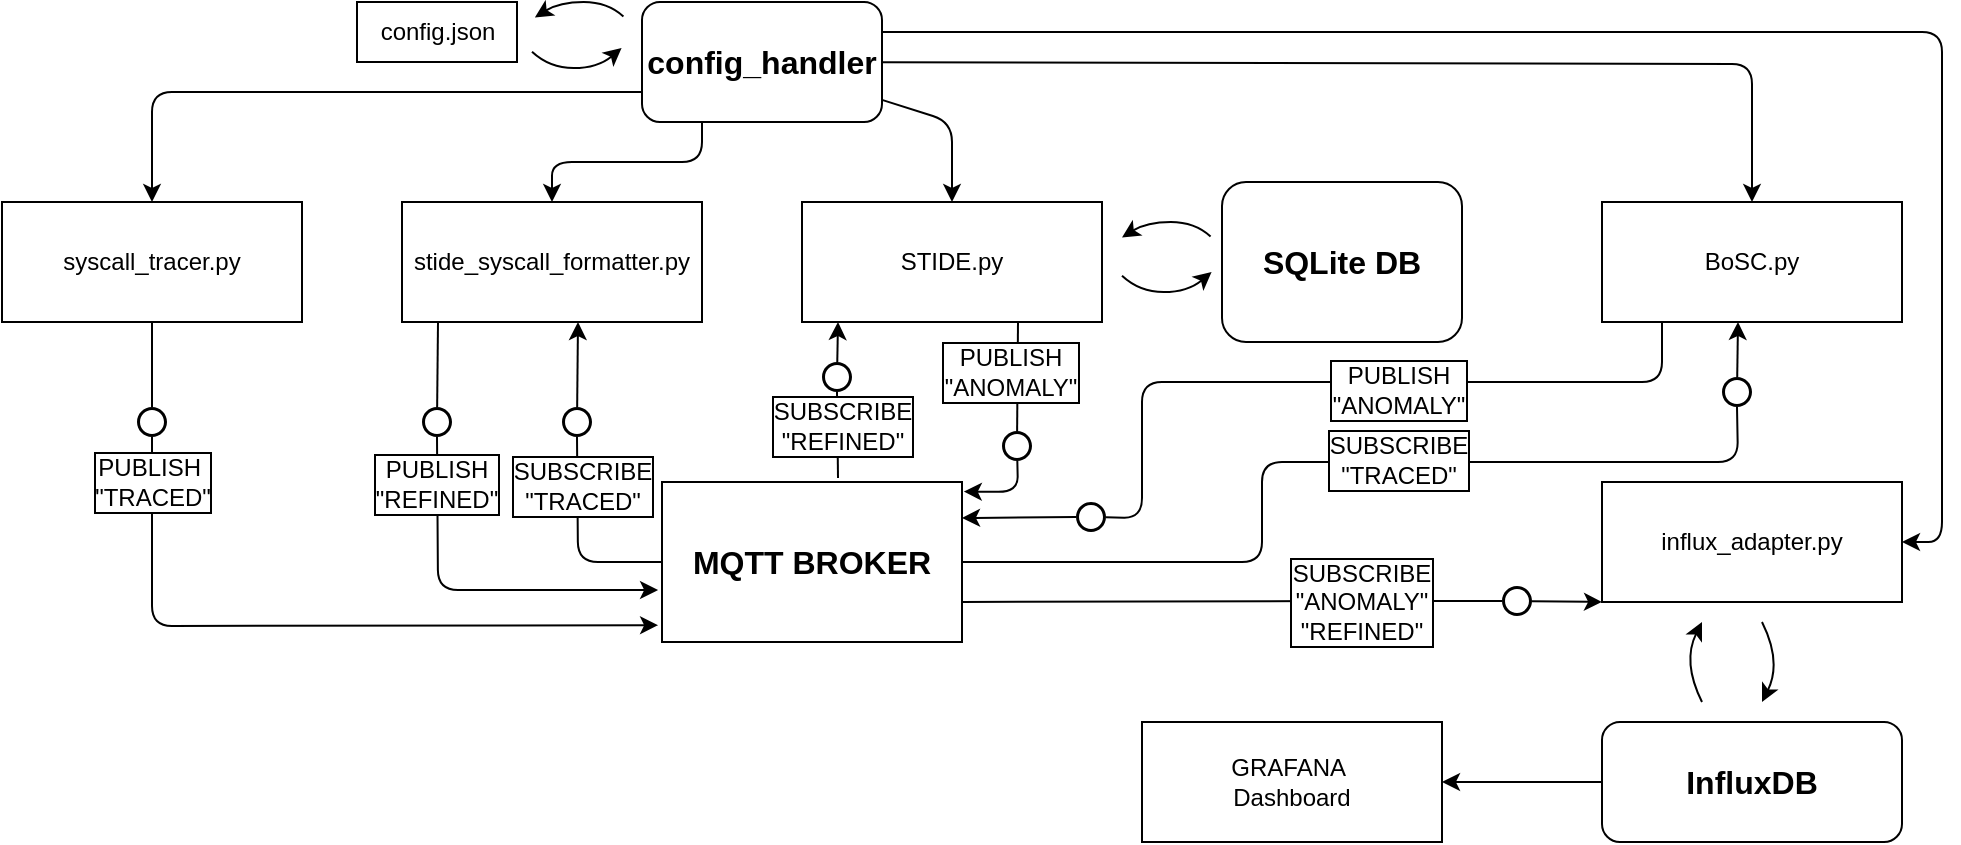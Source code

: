 <mxfile version="12.6.5" type="device"><diagram id="jZG_IrN7JdDA5PlBQMCf" name="Overview"><mxGraphModel dx="1050" dy="607" grid="1" gridSize="10" guides="1" tooltips="1" connect="1" arrows="1" fold="1" page="1" pageScale="1" pageWidth="1169" pageHeight="827" math="0" shadow="0"><root><mxCell id="0"/><mxCell id="1" parent="0"/><mxCell id="Vo_MRO3JNJy9zcmhillh-1" value="&lt;font style=&quot;font-size: 16px&quot;&gt;&lt;b&gt;config_handler&lt;/b&gt;&lt;/font&gt;" style="rounded=1;whiteSpace=wrap;html=1;" vertex="1" parent="1"><mxGeometry x="360" y="40" width="120" height="60" as="geometry"/></mxCell><mxCell id="Vo_MRO3JNJy9zcmhillh-2" value="syscall_tracer.py" style="rounded=0;whiteSpace=wrap;html=1;imageHeight=24;imageWidth=24;" vertex="1" parent="1"><mxGeometry x="40" y="140" width="150" height="60" as="geometry"/></mxCell><mxCell id="Vo_MRO3JNJy9zcmhillh-3" value="stide_syscall_formatter.py" style="rounded=0;whiteSpace=wrap;html=1;" vertex="1" parent="1"><mxGeometry x="240" y="140" width="150" height="60" as="geometry"/></mxCell><mxCell id="Vo_MRO3JNJy9zcmhillh-4" value="STIDE.py" style="rounded=0;whiteSpace=wrap;html=1;" vertex="1" parent="1"><mxGeometry x="440" y="140" width="150" height="60" as="geometry"/></mxCell><mxCell id="Vo_MRO3JNJy9zcmhillh-6" value="&lt;font style=&quot;font-size: 16px&quot;&gt;&lt;b&gt;SQLite DB&lt;/b&gt;&lt;/font&gt;" style="rounded=1;whiteSpace=wrap;html=1;" vertex="1" parent="1"><mxGeometry x="650" y="130" width="120" height="80" as="geometry"/></mxCell><mxCell id="Vo_MRO3JNJy9zcmhillh-7" value="&lt;font style=&quot;font-size: 12px&quot;&gt;BoSC.py&lt;/font&gt;" style="rounded=0;whiteSpace=wrap;html=1;" vertex="1" parent="1"><mxGeometry x="840" y="140" width="150" height="60" as="geometry"/></mxCell><mxCell id="Vo_MRO3JNJy9zcmhillh-8" value="influx_adapter.py" style="rounded=0;whiteSpace=wrap;html=1;" vertex="1" parent="1"><mxGeometry x="840" y="280" width="150" height="60" as="geometry"/></mxCell><mxCell id="Vo_MRO3JNJy9zcmhillh-9" value="&lt;font style=&quot;font-size: 16px&quot;&gt;&lt;b&gt;InfluxDB&lt;/b&gt;&lt;/font&gt;" style="rounded=1;whiteSpace=wrap;html=1;" vertex="1" parent="1"><mxGeometry x="840" y="400" width="150" height="60" as="geometry"/></mxCell><mxCell id="Vo_MRO3JNJy9zcmhillh-10" value="GRAFANA&amp;nbsp;&lt;br&gt;Dashboard" style="rounded=0;whiteSpace=wrap;html=1;" vertex="1" parent="1"><mxGeometry x="610" y="400" width="150" height="60" as="geometry"/></mxCell><mxCell id="Vo_MRO3JNJy9zcmhillh-11" value="" style="endArrow=classic;html=1;entryX=0.5;entryY=0;entryDx=0;entryDy=0;exitX=0;exitY=0.75;exitDx=0;exitDy=0;" edge="1" parent="1" source="Vo_MRO3JNJy9zcmhillh-1" target="Vo_MRO3JNJy9zcmhillh-2"><mxGeometry width="50" height="50" relative="1" as="geometry"><mxPoint x="289.289" y="120" as="sourcePoint"/><mxPoint x="289.289" y="70" as="targetPoint"/><Array as="points"><mxPoint x="115" y="85"/></Array></mxGeometry></mxCell><mxCell id="Vo_MRO3JNJy9zcmhillh-12" value="" style="endArrow=classic;html=1;entryX=0.5;entryY=0;entryDx=0;entryDy=0;exitX=0.25;exitY=1;exitDx=0;exitDy=0;" edge="1" parent="1" source="Vo_MRO3JNJy9zcmhillh-1" target="Vo_MRO3JNJy9zcmhillh-3"><mxGeometry width="50" height="50" relative="1" as="geometry"><mxPoint x="289.289" y="120" as="sourcePoint"/><mxPoint x="289.289" y="70" as="targetPoint"/><Array as="points"><mxPoint x="390" y="120"/><mxPoint x="315" y="120"/></Array></mxGeometry></mxCell><mxCell id="Vo_MRO3JNJy9zcmhillh-13" value="" style="endArrow=classic;html=1;entryX=0.5;entryY=0;entryDx=0;entryDy=0;" edge="1" parent="1" source="Vo_MRO3JNJy9zcmhillh-1" target="Vo_MRO3JNJy9zcmhillh-4"><mxGeometry width="50" height="50" relative="1" as="geometry"><mxPoint x="480" y="120" as="sourcePoint"/><mxPoint x="550.711" y="70" as="targetPoint"/><Array as="points"><mxPoint x="515" y="100"/></Array></mxGeometry></mxCell><mxCell id="Vo_MRO3JNJy9zcmhillh-14" value="" style="endArrow=classic;html=1;entryX=0.5;entryY=0;entryDx=0;entryDy=0;" edge="1" parent="1" source="Vo_MRO3JNJy9zcmhillh-1" target="Vo_MRO3JNJy9zcmhillh-7"><mxGeometry width="50" height="50" relative="1" as="geometry"><mxPoint x="480" y="120" as="sourcePoint"/><mxPoint x="550.711" y="70" as="targetPoint"/><Array as="points"><mxPoint x="915" y="71"/></Array></mxGeometry></mxCell><mxCell id="Vo_MRO3JNJy9zcmhillh-16" value="" style="endArrow=classic;html=1;entryX=1;entryY=0.5;entryDx=0;entryDy=0;exitX=1;exitY=0.25;exitDx=0;exitDy=0;" edge="1" parent="1" source="Vo_MRO3JNJy9zcmhillh-1" target="Vo_MRO3JNJy9zcmhillh-8"><mxGeometry width="50" height="50" relative="1" as="geometry"><mxPoint x="420" y="19.289" as="sourcePoint"/><mxPoint x="420" y="-30.711" as="targetPoint"/><Array as="points"><mxPoint x="1010" y="55"/><mxPoint x="1010" y="310"/></Array></mxGeometry></mxCell><mxCell id="Vo_MRO3JNJy9zcmhillh-21" style="edgeStyle=none;curved=1;html=1;exitX=0;exitY=0.372;startArrow=none;startFill=0;startSize=0;endArrow=classic;endFill=1;endSize=6;jettySize=auto;orthogonalLoop=1;strokeColor=#000000;fontFamily=Helvetica;fontSize=14;fontColor=#000000;exitPerimeter=0;entryX=0.991;entryY=0.382;entryPerimeter=0;" edge="1" parent="1"><mxGeometry x="599.999" y="150" as="geometry"><mxPoint x="644.284" y="157.238" as="sourcePoint"/><mxPoint x="599.999" y="157.714" as="targetPoint"/><Array as="points"><mxPoint x="636.38" y="150"/><mxPoint x="612.38" y="150"/></Array></mxGeometry></mxCell><mxCell id="Vo_MRO3JNJy9zcmhillh-22" style="edgeStyle=none;html=1;entryX=0.967;entryY=0.667;entryPerimeter=0;startArrow=classic;startFill=1;startSize=6;endArrow=none;endFill=0;endSize=6;jettySize=auto;orthogonalLoop=1;strokeColor=#000000;fontFamily=Helvetica;fontSize=14;fontColor=#000000;curved=1;" edge="1" parent="1"><mxGeometry x="600" y="175" as="geometry"><mxPoint x="644.81" y="175" as="sourcePoint"/><mxPoint x="600" y="176.857" as="targetPoint"/><Array as="points"><mxPoint x="632.81" y="185"/><mxPoint x="608.81" y="185"/></Array></mxGeometry></mxCell><mxCell id="Vo_MRO3JNJy9zcmhillh-31" value="" style="curved=1;endArrow=classic;html=1;" edge="1" parent="1"><mxGeometry width="50" height="50" relative="1" as="geometry"><mxPoint x="890" y="390" as="sourcePoint"/><mxPoint x="890" y="350" as="targetPoint"/><Array as="points"><mxPoint x="880" y="370"/></Array></mxGeometry></mxCell><mxCell id="Vo_MRO3JNJy9zcmhillh-32" value="" style="curved=1;endArrow=classic;html=1;" edge="1" parent="1"><mxGeometry width="50" height="50" relative="1" as="geometry"><mxPoint x="920" y="350" as="sourcePoint"/><mxPoint x="920" y="390" as="targetPoint"/><Array as="points"><mxPoint x="930" y="370"/></Array></mxGeometry></mxCell><mxCell id="Vo_MRO3JNJy9zcmhillh-33" value="" style="endArrow=classic;html=1;entryX=1;entryY=0.5;entryDx=0;entryDy=0;" edge="1" parent="1" source="Vo_MRO3JNJy9zcmhillh-9" target="Vo_MRO3JNJy9zcmhillh-10"><mxGeometry width="50" height="50" relative="1" as="geometry"><mxPoint x="769.289" y="480" as="sourcePoint"/><mxPoint x="769.289" y="430" as="targetPoint"/></mxGeometry></mxCell><mxCell id="Vo_MRO3JNJy9zcmhillh-34" value="" style="endArrow=classic;html=1;entryX=-0.013;entryY=0.895;entryDx=0;entryDy=0;entryPerimeter=0;" edge="1" parent="1" source="Vo_MRO3JNJy9zcmhillh-40" target="Vo_MRO3JNJy9zcmhillh-35"><mxGeometry width="50" height="50" relative="1" as="geometry"><mxPoint x="115" y="250" as="sourcePoint"/><mxPoint x="115" y="270.711" as="targetPoint"/><Array as="points"><mxPoint x="115" y="352"/></Array></mxGeometry></mxCell><mxCell id="Vo_MRO3JNJy9zcmhillh-35" value="&lt;font style=&quot;font-size: 16px&quot;&gt;&lt;b&gt;MQTT BROKER&lt;/b&gt;&lt;/font&gt;" style="rounded=0;whiteSpace=wrap;html=1;" vertex="1" parent="1"><mxGeometry x="370" y="280" width="150" height="80" as="geometry"/></mxCell><mxCell id="Vo_MRO3JNJy9zcmhillh-36" value="" style="endArrow=classic;html=1;entryX=-0.013;entryY=0.675;entryDx=0;entryDy=0;entryPerimeter=0;exitX=0.5;exitY=1;exitDx=0;exitDy=0;" edge="1" parent="1" source="Vo_MRO3JNJy9zcmhillh-45" target="Vo_MRO3JNJy9zcmhillh-35"><mxGeometry width="50" height="50" relative="1" as="geometry"><mxPoint x="266" y="250" as="sourcePoint"/><mxPoint x="315" y="270.711" as="targetPoint"/><Array as="points"><mxPoint x="258" y="334"/></Array></mxGeometry></mxCell><mxCell id="Vo_MRO3JNJy9zcmhillh-47" value="PUBLISH&lt;br&gt;&quot;REFINED&quot;" style="text;html=1;align=center;verticalAlign=middle;resizable=0;points=[];labelBackgroundColor=#ffffff;labelBorderColor=#000000;" vertex="1" connectable="0" parent="Vo_MRO3JNJy9zcmhillh-36"><mxGeometry x="-0.756" y="-1" relative="1" as="geometry"><mxPoint as="offset"/></mxGeometry></mxCell><mxCell id="Vo_MRO3JNJy9zcmhillh-40" value="" style="shape=stencil(tVXbboMwDP0aXqeUqA97nLLtP9I0G1FpgpysbH9f54I0qDOxsUoIsE98fGI70HDhOznopmVdw5+btt0xhne0x4Ut/aBVyM6LBCMPPYZFxAdwJz2aYygcxnYaTIgof2nYE66JFxfKWYskxlk/Q77hSCaNxVj2mcnYwz6n+Sp2tgbMcNZBQ5GZvK/rWeecU46NrHn9f7MuK1CyrGDlAj21onNxkOr0Du7DHkktEPtdqxg9JIshItRUcnLx5kD/IGaQcbpugAk+u0sc4qJ1T4mlCj6FS1D4AvM2wrzeNDe91V+IW0Pwd3l17tSNSlWxG6bva3Fexu3QWIxTrneAZn4mGWNnQv5a0GFburu7Z/0eN3Z3RfyW2btDd0H7gEeRPLw3ZzR58x8kOa4=);whiteSpace=wrap;html=1;fillColor=#000000;strokeColor=#CCCCFF;strokeWidth=1;verticalAlign=middle;align=center;fontStyle=0" vertex="1" parent="1"><mxGeometry x="107.5" y="242.5" width="15" height="15" as="geometry"/></mxCell><mxCell id="Vo_MRO3JNJy9zcmhillh-43" value="" style="endArrow=none;html=1;entryX=0.5;entryY=1;entryDx=0;entryDy=0;" edge="1" parent="1" source="Vo_MRO3JNJy9zcmhillh-40" target="Vo_MRO3JNJy9zcmhillh-2"><mxGeometry width="50" height="50" relative="1" as="geometry"><mxPoint x="115" y="221.789" as="sourcePoint"/><mxPoint x="115" y="171.789" as="targetPoint"/></mxGeometry></mxCell><mxCell id="Vo_MRO3JNJy9zcmhillh-44" value="PUBLISH&amp;nbsp;&lt;br&gt;&quot;TRACED&quot;" style="text;html=1;align=center;verticalAlign=middle;resizable=0;points=[];labelBackgroundColor=#ffffff;labelBorderColor=#000000;" vertex="1" connectable="0" parent="Vo_MRO3JNJy9zcmhillh-43"><mxGeometry x="-0.44" y="1" relative="1" as="geometry"><mxPoint x="1" y="49.5" as="offset"/></mxGeometry></mxCell><mxCell id="Vo_MRO3JNJy9zcmhillh-45" value="" style="shape=stencil(tVXbboMwDP0aXqeUqA97nLLtP9I0G1FpgpysbH9f54I0qDOxsUoIsE98fGI70HDhOznopmVdw5+btt0xhne0x4Ut/aBVyM6LBCMPPYZFxAdwJz2aYygcxnYaTIgof2nYE66JFxfKWYskxlk/Q77hSCaNxVj2mcnYwz6n+Sp2tgbMcNZBQ5GZvK/rWeecU46NrHn9f7MuK1CyrGDlAj21onNxkOr0Du7DHkktEPtdqxg9JIshItRUcnLx5kD/IGaQcbpugAk+u0sc4qJ1T4mlCj6FS1D4AvM2wrzeNDe91V+IW0Pwd3l17tSNSlWxG6bva3Fexu3QWIxTrneAZn4mGWNnQv5a0GFburu7Z/0eN3Z3RfyW2btDd0H7gEeRPLw3ZzR58x8kOa4=);whiteSpace=wrap;html=1;fillColor=#000000;strokeColor=#CCCCFF;strokeWidth=1;verticalAlign=middle;align=center;fontStyle=0" vertex="1" parent="1"><mxGeometry x="250" y="242.5" width="15" height="15" as="geometry"/></mxCell><mxCell id="Vo_MRO3JNJy9zcmhillh-46" value="" style="endArrow=none;html=1;" edge="1" parent="1" source="Vo_MRO3JNJy9zcmhillh-45"><mxGeometry width="50" height="50" relative="1" as="geometry"><mxPoint x="257.5" y="221.789" as="sourcePoint"/><mxPoint x="258" y="200" as="targetPoint"/></mxGeometry></mxCell><mxCell id="Vo_MRO3JNJy9zcmhillh-48" value="" style="shape=stencil(tVXbboMwDP0aXqeUqA97nLLtP9I0G1FpgpysbH9f54I0qDOxsUoIsE98fGI70HDhOznopmVdw5+btt0xhne0x4Ut/aBVyM6LBCMPPYZFxAdwJz2aYygcxnYaTIgof2nYE66JFxfKWYskxlk/Q77hSCaNxVj2mcnYwz6n+Sp2tgbMcNZBQ5GZvK/rWeecU46NrHn9f7MuK1CyrGDlAj21onNxkOr0Du7DHkktEPtdqxg9JIshItRUcnLx5kD/IGaQcbpugAk+u0sc4qJ1T4mlCj6FS1D4AvM2wrzeNDe91V+IW0Pwd3l17tSNSlWxG6bva3Fexu3QWIxTrneAZn4mGWNnQv5a0GFburu7Z/0eN3Z3RfyW2btDd0H7gEeRPLw3ZzR58x8kOa4=);whiteSpace=wrap;html=1;fillColor=#000000;strokeColor=#CCCCFF;strokeWidth=1;verticalAlign=middle;align=center;fontStyle=0" vertex="1" parent="1"><mxGeometry x="320" y="242.5" width="15" height="15" as="geometry"/></mxCell><mxCell id="Vo_MRO3JNJy9zcmhillh-50" value="" style="endArrow=classic;html=1;" edge="1" parent="1" source="Vo_MRO3JNJy9zcmhillh-48"><mxGeometry width="50" height="50" relative="1" as="geometry"><mxPoint x="327.5" y="221.789" as="sourcePoint"/><mxPoint x="328" y="200" as="targetPoint"/></mxGeometry></mxCell><mxCell id="Vo_MRO3JNJy9zcmhillh-53" value="" style="endArrow=none;html=1;entryX=0.5;entryY=1;entryDx=0;entryDy=0;" edge="1" parent="1" source="Vo_MRO3JNJy9zcmhillh-35" target="Vo_MRO3JNJy9zcmhillh-48"><mxGeometry width="50" height="50" relative="1" as="geometry"><mxPoint x="289.289" y="370" as="sourcePoint"/><mxPoint x="289.289" y="320" as="targetPoint"/><Array as="points"><mxPoint x="328" y="320"/></Array></mxGeometry></mxCell><mxCell id="Vo_MRO3JNJy9zcmhillh-54" value="SUBSCRIBE&lt;br&gt;&quot;TRACED&quot;" style="text;html=1;align=center;verticalAlign=middle;resizable=0;points=[];labelBackgroundColor=#ffffff;rotation=0;labelBorderColor=#000000;" vertex="1" connectable="0" parent="1"><mxGeometry x="327.501" y="279.996" as="geometry"><mxPoint x="2.0" y="2" as="offset"/></mxGeometry></mxCell><mxCell id="Vo_MRO3JNJy9zcmhillh-55" value="" style="shape=stencil(tVXbboMwDP0aXqeUqA97nLLtP9I0G1FpgpysbH9f54I0qDOxsUoIsE98fGI70HDhOznopmVdw5+btt0xhne0x4Ut/aBVyM6LBCMPPYZFxAdwJz2aYygcxnYaTIgof2nYE66JFxfKWYskxlk/Q77hSCaNxVj2mcnYwz6n+Sp2tgbMcNZBQ5GZvK/rWeecU46NrHn9f7MuK1CyrGDlAj21onNxkOr0Du7DHkktEPtdqxg9JIshItRUcnLx5kD/IGaQcbpugAk+u0sc4qJ1T4mlCj6FS1D4AvM2wrzeNDe91V+IW0Pwd3l17tSNSlWxG6bva3Fexu3QWIxTrneAZn4mGWNnQv5a0GFburu7Z/0eN3Z3RfyW2btDd0H7gEeRPLw3ZzR58x8kOa4=);whiteSpace=wrap;html=1;fillColor=#000000;strokeColor=#CCCCFF;strokeWidth=1;verticalAlign=middle;align=center;fontStyle=0" vertex="1" parent="1"><mxGeometry x="790" y="332" width="15" height="15" as="geometry"/></mxCell><mxCell id="Vo_MRO3JNJy9zcmhillh-56" value="" style="endArrow=classic;html=1;entryX=0;entryY=1;entryDx=0;entryDy=0;" edge="1" parent="1" source="Vo_MRO3JNJy9zcmhillh-55" target="Vo_MRO3JNJy9zcmhillh-8"><mxGeometry width="50" height="50" relative="1" as="geometry"><mxPoint x="755" y="360" as="sourcePoint"/><mxPoint x="825.711" y="310" as="targetPoint"/></mxGeometry></mxCell><mxCell id="Vo_MRO3JNJy9zcmhillh-59" value="" style="shape=stencil(tVXbboMwDP0aXqeUqA97nLLtP9I0G1FpgpysbH9f54I0qDOxsUoIsE98fGI70HDhOznopmVdw5+btt0xhne0x4Ut/aBVyM6LBCMPPYZFxAdwJz2aYygcxnYaTIgof2nYE66JFxfKWYskxlk/Q77hSCaNxVj2mcnYwz6n+Sp2tgbMcNZBQ5GZvK/rWeecU46NrHn9f7MuK1CyrGDlAj21onNxkOr0Du7DHkktEPtdqxg9JIshItRUcnLx5kD/IGaQcbpugAk+u0sc4qJ1T4mlCj6FS1D4AvM2wrzeNDe91V+IW0Pwd3l17tSNSlWxG6bva3Fexu3QWIxTrneAZn4mGWNnQv5a0GFburu7Z/0eN3Z3RfyW2btDd0H7gEeRPLw3ZzR58x8kOa4=);whiteSpace=wrap;html=1;fillColor=#000000;strokeColor=#CCCCFF;strokeWidth=1;verticalAlign=middle;align=center;fontStyle=0" vertex="1" parent="1"><mxGeometry x="900" y="227.5" width="15" height="15" as="geometry"/></mxCell><mxCell id="Vo_MRO3JNJy9zcmhillh-61" value="" style="endArrow=none;html=1;entryX=0.5;entryY=1;entryDx=0;entryDy=0;" edge="1" parent="1" source="Vo_MRO3JNJy9zcmhillh-35" target="Vo_MRO3JNJy9zcmhillh-59"><mxGeometry width="50" height="50" relative="1" as="geometry"><mxPoint x="520" y="370" as="sourcePoint"/><mxPoint x="590.711" y="320" as="targetPoint"/><Array as="points"><mxPoint x="670" y="320"/><mxPoint x="670" y="270"/><mxPoint x="908" y="270"/></Array></mxGeometry></mxCell><mxCell id="Vo_MRO3JNJy9zcmhillh-62" value="SUBSCRIBE&lt;br&gt;&quot;TRACED&quot;" style="text;html=1;align=center;verticalAlign=middle;resizable=0;points=[];labelBackgroundColor=#ffffff;labelBorderColor=#000000;" vertex="1" connectable="0" parent="1"><mxGeometry x="719.999" y="269.5" as="geometry"><mxPoint x="17.86" y="-1" as="offset"/></mxGeometry></mxCell><mxCell id="Vo_MRO3JNJy9zcmhillh-63" value="" style="endArrow=classic;html=1;" edge="1" parent="1" source="Vo_MRO3JNJy9zcmhillh-59"><mxGeometry width="50" height="50" relative="1" as="geometry"><mxPoint x="907.5" y="206.789" as="sourcePoint"/><mxPoint x="908" y="200" as="targetPoint"/></mxGeometry></mxCell><mxCell id="Vo_MRO3JNJy9zcmhillh-64" value="" style="endArrow=none;html=1;entryX=0;entryY=0.5;entryDx=0;entryDy=0;exitX=1;exitY=0.5;exitDx=0;exitDy=0;" edge="1" parent="1" source="Vo_MRO3JNJy9zcmhillh-65" target="Vo_MRO3JNJy9zcmhillh-55"><mxGeometry width="50" height="50" relative="1" as="geometry"><mxPoint x="520" y="370" as="sourcePoint"/><mxPoint x="590.711" y="320" as="targetPoint"/></mxGeometry></mxCell><mxCell id="Vo_MRO3JNJy9zcmhillh-66" value="" style="endArrow=none;html=1;entryX=0;entryY=0.5;entryDx=0;entryDy=0;exitX=1;exitY=0.75;exitDx=0;exitDy=0;" edge="1" parent="1" source="Vo_MRO3JNJy9zcmhillh-35" target="Vo_MRO3JNJy9zcmhillh-65"><mxGeometry width="50" height="50" relative="1" as="geometry"><mxPoint x="520" y="340" as="sourcePoint"/><mxPoint x="790" y="339.5" as="targetPoint"/></mxGeometry></mxCell><mxCell id="Vo_MRO3JNJy9zcmhillh-65" value="SUBSCRIBE&lt;br&gt;&quot;ANOMALY&quot;&lt;br&gt;&quot;REFINED&quot;" style="text;html=1;strokeColor=none;fillColor=none;align=center;verticalAlign=middle;whiteSpace=wrap;rounded=0;labelBorderColor=#000000;labelBackgroundColor=#ffffff;" vertex="1" parent="1"><mxGeometry x="700" y="329.5" width="40" height="20" as="geometry"/></mxCell><mxCell id="Vo_MRO3JNJy9zcmhillh-69" value="" style="shape=stencil(tVXbboMwDP0aXqeUqA97nLLtP9I0G1FpgpysbH9f54I0qDOxsUoIsE98fGI70HDhOznopmVdw5+btt0xhne0x4Ut/aBVyM6LBCMPPYZFxAdwJz2aYygcxnYaTIgof2nYE66JFxfKWYskxlk/Q77hSCaNxVj2mcnYwz6n+Sp2tgbMcNZBQ5GZvK/rWeecU46NrHn9f7MuK1CyrGDlAj21onNxkOr0Du7DHkktEPtdqxg9JIshItRUcnLx5kD/IGaQcbpugAk+u0sc4qJ1T4mlCj6FS1D4AvM2wrzeNDe91V+IW0Pwd3l17tSNSlWxG6bva3Fexu3QWIxTrneAZn4mGWNnQv5a0GFburu7Z/0eN3Z3RfyW2btDd0H7gEeRPLw3ZzR58x8kOa4=);whiteSpace=wrap;html=1;fillColor=#000000;strokeColor=#CCCCFF;strokeWidth=1;verticalAlign=middle;align=center;fontStyle=0;labelBackgroundColor=#ffffff;" vertex="1" parent="1"><mxGeometry x="450" y="220" width="15" height="15" as="geometry"/></mxCell><mxCell id="Vo_MRO3JNJy9zcmhillh-70" value="" style="shape=stencil(tVXbboMwDP0aXqeUqA97nLLtP9I0G1FpgpysbH9f54I0qDOxsUoIsE98fGI70HDhOznopmVdw5+btt0xhne0x4Ut/aBVyM6LBCMPPYZFxAdwJz2aYygcxnYaTIgof2nYE66JFxfKWYskxlk/Q77hSCaNxVj2mcnYwz6n+Sp2tgbMcNZBQ5GZvK/rWeecU46NrHn9f7MuK1CyrGDlAj21onNxkOr0Du7DHkktEPtdqxg9JIshItRUcnLx5kD/IGaQcbpugAk+u0sc4qJ1T4mlCj6FS1D4AvM2wrzeNDe91V+IW0Pwd3l17tSNSlWxG6bva3Fexu3QWIxTrneAZn4mGWNnQv5a0GFburu7Z/0eN3Z3RfyW2btDd0H7gEeRPLw3ZzR58x8kOa4=);whiteSpace=wrap;html=1;fillColor=#000000;strokeColor=#CCCCFF;strokeWidth=1;verticalAlign=middle;align=center;fontStyle=0;labelBackgroundColor=#ffffff;" vertex="1" parent="1"><mxGeometry x="540" y="254.5" width="15" height="15" as="geometry"/></mxCell><mxCell id="Vo_MRO3JNJy9zcmhillh-71" value="" style="endArrow=classic;html=1;" edge="1" parent="1" source="Vo_MRO3JNJy9zcmhillh-69"><mxGeometry width="50" height="50" relative="1" as="geometry"><mxPoint x="457.5" y="199.289" as="sourcePoint"/><mxPoint x="458" y="200" as="targetPoint"/></mxGeometry></mxCell><mxCell id="Vo_MRO3JNJy9zcmhillh-73" value="" style="endArrow=none;html=1;entryX=0.72;entryY=1;entryDx=0;entryDy=0;entryPerimeter=0;" edge="1" parent="1" source="Vo_MRO3JNJy9zcmhillh-70" target="Vo_MRO3JNJy9zcmhillh-4"><mxGeometry width="50" height="50" relative="1" as="geometry"><mxPoint x="557.5" y="199.289" as="sourcePoint"/><mxPoint x="547" y="200" as="targetPoint"/></mxGeometry></mxCell><mxCell id="Vo_MRO3JNJy9zcmhillh-74" value="" style="endArrow=none;html=1;entryX=0.5;entryY=1;entryDx=0;entryDy=0;" edge="1" parent="1" target="Vo_MRO3JNJy9zcmhillh-69"><mxGeometry width="50" height="50" relative="1" as="geometry"><mxPoint x="458" y="278" as="sourcePoint"/><mxPoint x="445" y="209.289" as="targetPoint"/></mxGeometry></mxCell><mxCell id="Vo_MRO3JNJy9zcmhillh-75" value="SUBSCRIBE&lt;br&gt;&quot;REFINED&quot;" style="text;html=1;align=center;verticalAlign=middle;resizable=0;points=[];labelBackgroundColor=#ffffff;rotation=0;labelBorderColor=#000000;" vertex="1" connectable="0" parent="1"><mxGeometry x="457.501" y="249.996" as="geometry"><mxPoint x="2.0" y="2" as="offset"/></mxGeometry></mxCell><mxCell id="Vo_MRO3JNJy9zcmhillh-77" value="" style="endArrow=classic;html=1;entryX=1.006;entryY=0.06;entryDx=0;entryDy=0;entryPerimeter=0;" edge="1" parent="1" source="Vo_MRO3JNJy9zcmhillh-70" target="Vo_MRO3JNJy9zcmhillh-35"><mxGeometry width="50" height="50" relative="1" as="geometry"><mxPoint x="547.5" y="319.5" as="sourcePoint"/><mxPoint x="547.5" y="340.211" as="targetPoint"/><Array as="points"><mxPoint x="548" y="285"/></Array></mxGeometry></mxCell><mxCell id="Vo_MRO3JNJy9zcmhillh-78" value="PUBLISH&lt;br&gt;&quot;ANOMALY&quot;" style="text;html=1;align=center;verticalAlign=middle;resizable=0;points=[];labelBackgroundColor=#ffffff;rotation=0;labelBorderColor=#000000;" vertex="1" connectable="0" parent="1"><mxGeometry x="547.501" y="219.996" as="geometry"><mxPoint x="-4" y="5" as="offset"/></mxGeometry></mxCell><mxCell id="Vo_MRO3JNJy9zcmhillh-79" value="" style="shape=stencil(tVXbboMwDP0aXqeUqA97nLLtP9I0G1FpgpysbH9f54I0qDOxsUoIsE98fGI70HDhOznopmVdw5+btt0xhne0x4Ut/aBVyM6LBCMPPYZFxAdwJz2aYygcxnYaTIgof2nYE66JFxfKWYskxlk/Q77hSCaNxVj2mcnYwz6n+Sp2tgbMcNZBQ5GZvK/rWeecU46NrHn9f7MuK1CyrGDlAj21onNxkOr0Du7DHkktEPtdqxg9JIshItRUcnLx5kD/IGaQcbpugAk+u0sc4qJ1T4mlCj6FS1D4AvM2wrzeNDe91V+IW0Pwd3l17tSNSlWxG6bva3Fexu3QWIxTrneAZn4mGWNnQv5a0GFburu7Z/0eN3Z3RfyW2btDd0H7gEeRPLw3ZzR58x8kOa4=);whiteSpace=wrap;html=1;fillColor=#000000;strokeColor=#CCCCFF;strokeWidth=1;verticalAlign=middle;align=center;fontStyle=0;labelBackgroundColor=#ffffff;" vertex="1" parent="1"><mxGeometry x="577" y="290" width="15" height="15" as="geometry"/></mxCell><mxCell id="Vo_MRO3JNJy9zcmhillh-80" value="" style="endArrow=classic;html=1;" edge="1" parent="1" source="Vo_MRO3JNJy9zcmhillh-79"><mxGeometry width="50" height="50" relative="1" as="geometry"><mxPoint x="506.289" y="347.5" as="sourcePoint"/><mxPoint x="520" y="298" as="targetPoint"/></mxGeometry></mxCell><mxCell id="Vo_MRO3JNJy9zcmhillh-81" value="" style="endArrow=none;html=1;entryX=0.2;entryY=1;entryDx=0;entryDy=0;entryPerimeter=0;" edge="1" parent="1" source="Vo_MRO3JNJy9zcmhillh-79" target="Vo_MRO3JNJy9zcmhillh-7"><mxGeometry width="50" height="50" relative="1" as="geometry"><mxPoint x="592" y="347.5" as="sourcePoint"/><mxPoint x="662.711" y="297.5" as="targetPoint"/><Array as="points"><mxPoint x="610" y="298"/><mxPoint x="610" y="230"/><mxPoint x="870" y="230"/></Array></mxGeometry></mxCell><mxCell id="Vo_MRO3JNJy9zcmhillh-82" value="PUBLISH&lt;br&gt;&quot;ANOMALY&quot;" style="text;html=1;align=center;verticalAlign=middle;resizable=0;points=[];labelBackgroundColor=#ffffff;labelBorderColor=#000000;" vertex="1" connectable="0" parent="1"><mxGeometry x="719.999" y="235" as="geometry"><mxPoint x="17.86" y="-1" as="offset"/></mxGeometry></mxCell><mxCell id="Vo_MRO3JNJy9zcmhillh-83" value="config.json" style="rounded=0;whiteSpace=wrap;html=1;labelBackgroundColor=#ffffff;" vertex="1" parent="1"><mxGeometry x="217.5" y="40" width="80" height="30" as="geometry"/></mxCell><mxCell id="Vo_MRO3JNJy9zcmhillh-84" style="edgeStyle=none;curved=1;html=1;exitX=0;exitY=0.372;startArrow=none;startFill=0;startSize=0;endArrow=classic;endFill=1;endSize=6;jettySize=auto;orthogonalLoop=1;strokeColor=#000000;fontFamily=Helvetica;fontSize=14;fontColor=#000000;exitPerimeter=0;entryX=0.991;entryY=0.382;entryPerimeter=0;" edge="1" parent="1"><mxGeometry x="306.429" y="40" as="geometry"><mxPoint x="350.714" y="47.238" as="sourcePoint"/><mxPoint x="306.429" y="47.714" as="targetPoint"/><Array as="points"><mxPoint x="342.81" y="40"/><mxPoint x="318.81" y="40"/></Array></mxGeometry></mxCell><mxCell id="Vo_MRO3JNJy9zcmhillh-85" style="edgeStyle=none;html=1;entryX=0.967;entryY=0.667;entryPerimeter=0;startArrow=classic;startFill=1;startSize=6;endArrow=none;endFill=0;endSize=6;jettySize=auto;orthogonalLoop=1;strokeColor=#000000;fontFamily=Helvetica;fontSize=14;fontColor=#000000;curved=1;" edge="1" parent="1"><mxGeometry x="305" y="63" as="geometry"><mxPoint x="349.81" y="63" as="sourcePoint"/><mxPoint x="305" y="64.857" as="targetPoint"/><Array as="points"><mxPoint x="337.81" y="73"/><mxPoint x="313.81" y="73"/></Array></mxGeometry></mxCell></root></mxGraphModel></diagram></mxfile>
